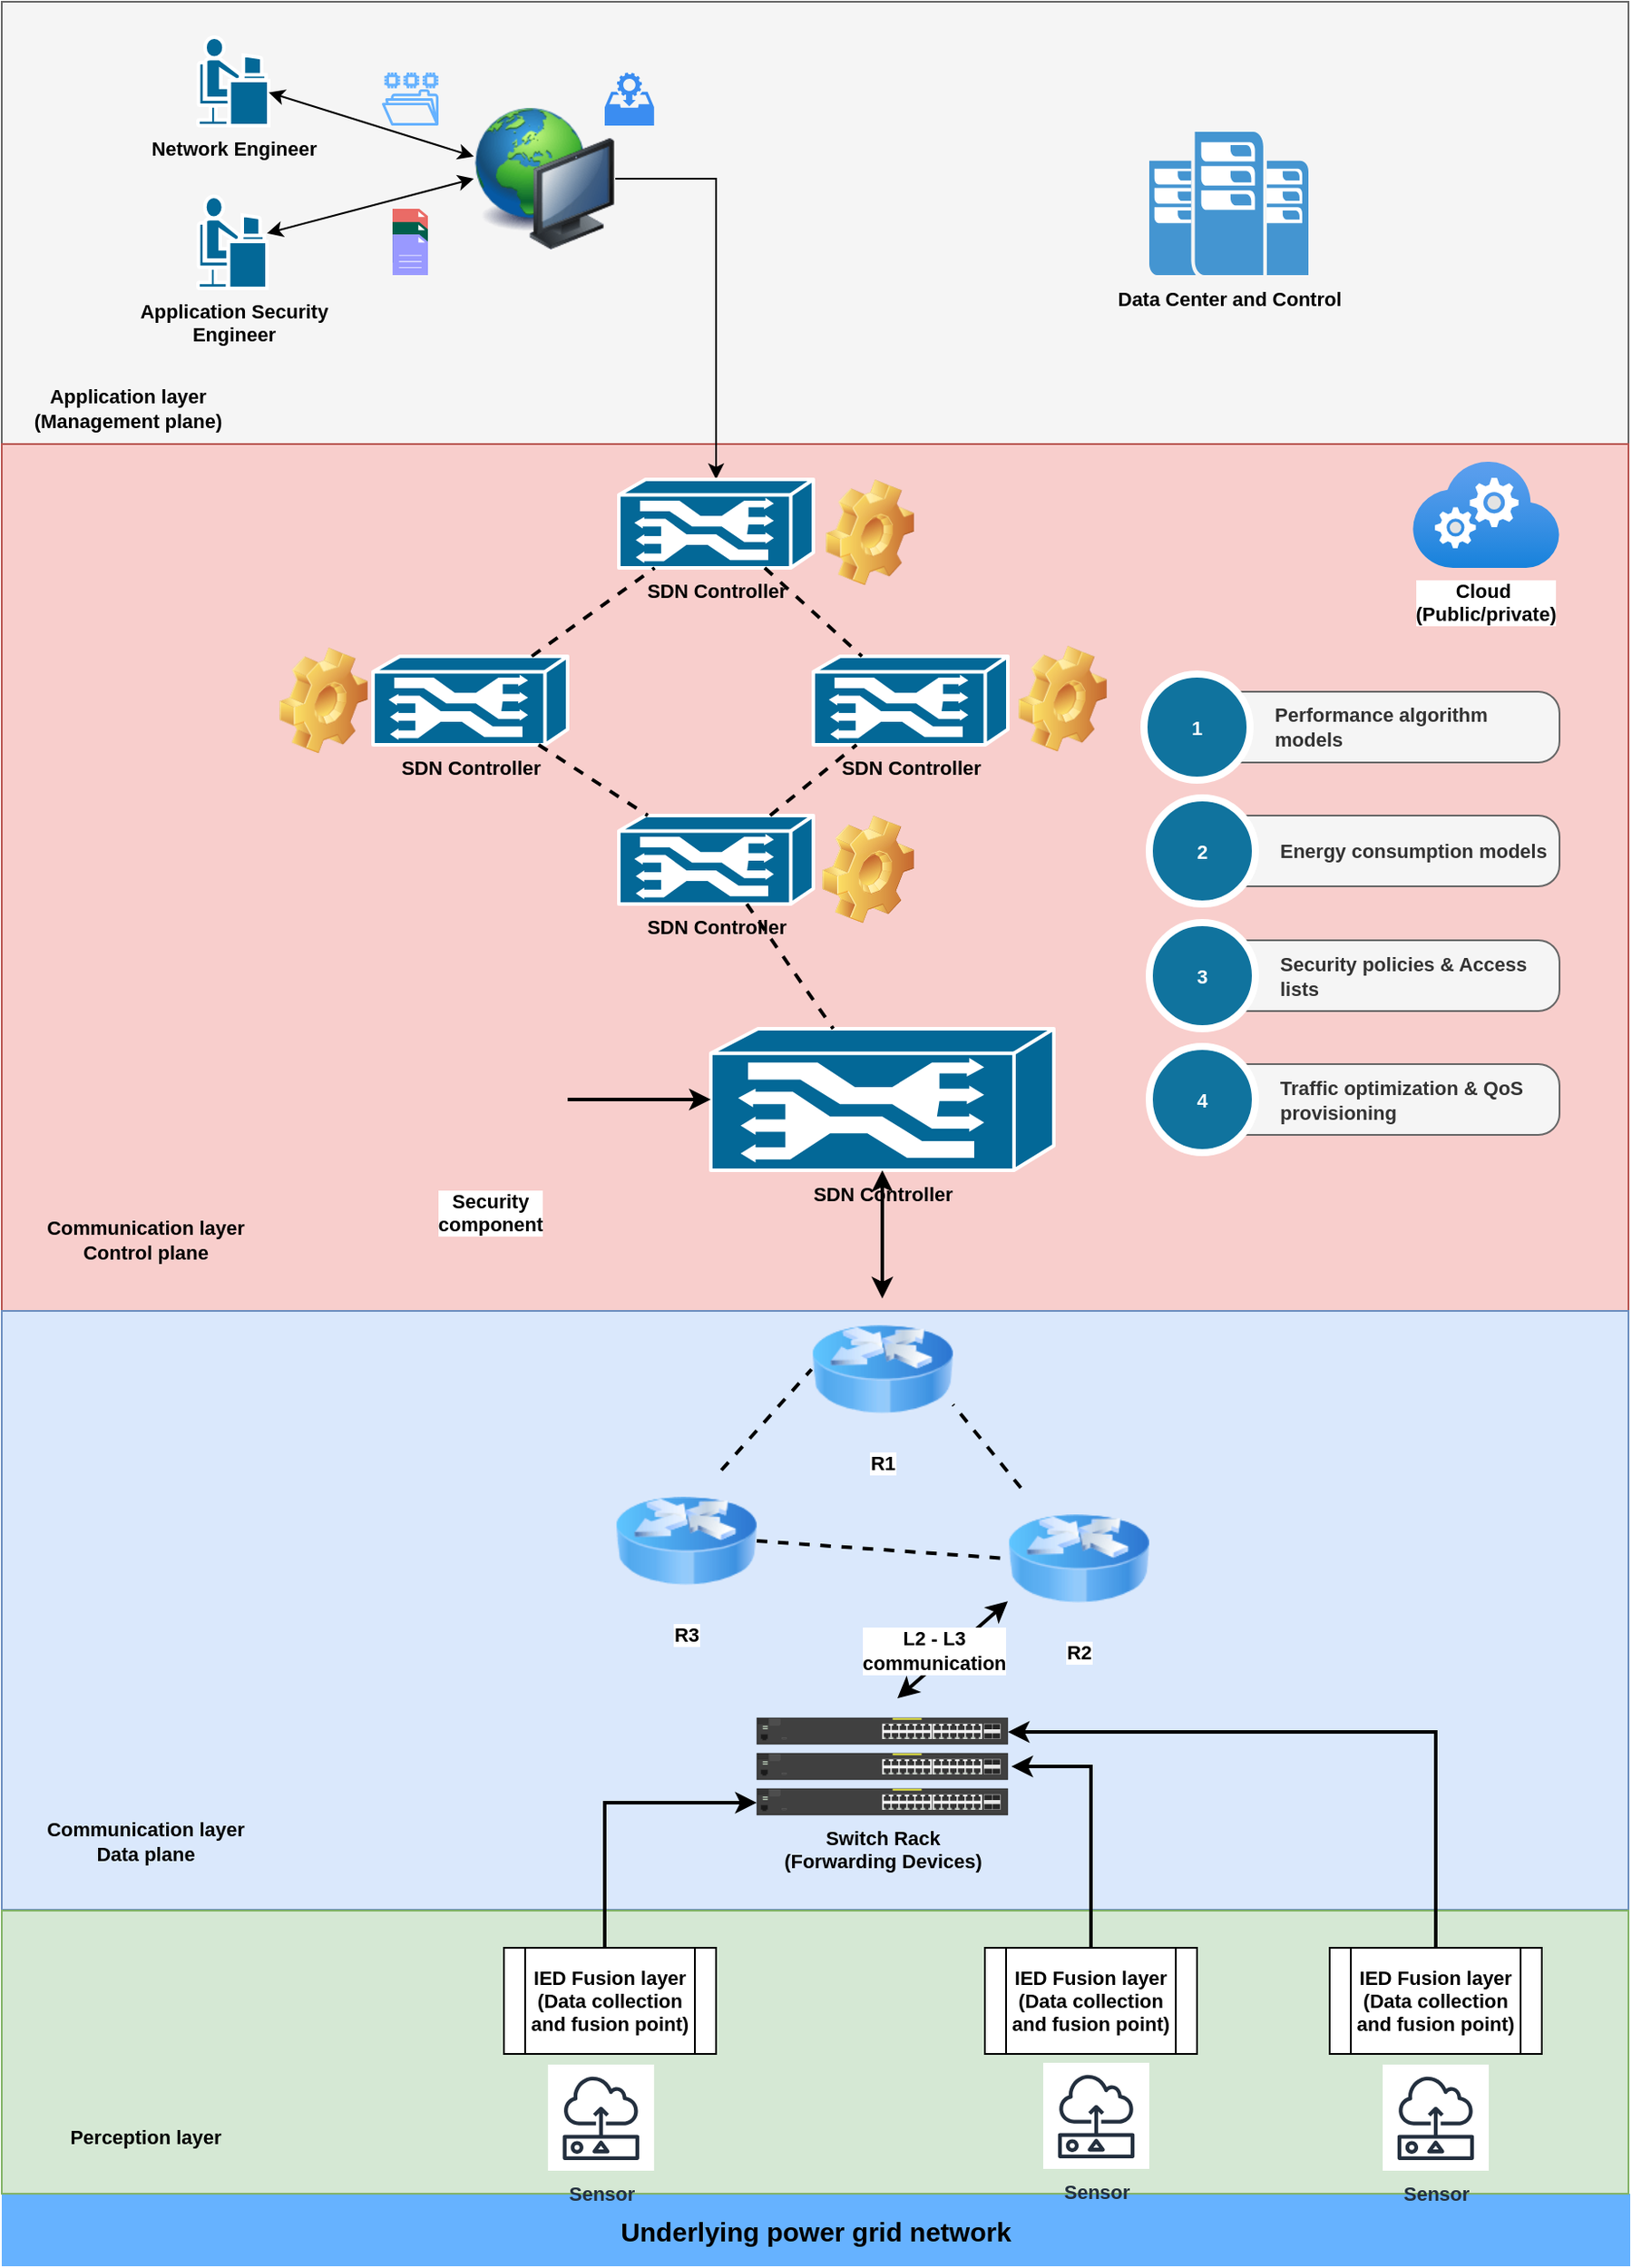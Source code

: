 <mxfile version="20.1.1" type="github">
  <diagram id="6t7eUEGGgur25yPPoFsE" name="Page-1">
    <mxGraphModel dx="1374" dy="1589" grid="1" gridSize="10" guides="1" tooltips="1" connect="1" arrows="1" fold="1" page="1" pageScale="1" pageWidth="1169" pageHeight="827" math="0" shadow="0">
      <root>
        <mxCell id="0" />
        <mxCell id="1" parent="0" />
        <mxCell id="QmXcPvACowvX1DXjFAPn-130" value="Underlying power grid network" style="rounded=0;whiteSpace=wrap;html=1;fillColor=#66B2FF;fontStyle=1;fontSize=15;strokeColor=none;" parent="1" vertex="1">
          <mxGeometry x="99" y="839" width="921" height="41" as="geometry" />
        </mxCell>
        <mxCell id="QmXcPvACowvX1DXjFAPn-82" value="" style="rounded=0;whiteSpace=wrap;html=1;fillColor=#f5f5f5;strokeColor=#666666;fontColor=#333333;fontStyle=1;fontSize=11;" parent="1" vertex="1">
          <mxGeometry x="99" y="-400" width="920" height="250" as="geometry" />
        </mxCell>
        <mxCell id="QmXcPvACowvX1DXjFAPn-58" value="" style="rounded=0;whiteSpace=wrap;html=1;fillColor=#f8cecc;strokeColor=#b85450;fontStyle=1;fontSize=11;" parent="1" vertex="1">
          <mxGeometry x="99" y="-150" width="920" height="490" as="geometry" />
        </mxCell>
        <mxCell id="QmXcPvACowvX1DXjFAPn-55" value="" style="rounded=0;whiteSpace=wrap;html=1;fillColor=#dae8fc;strokeColor=#6c8ebf;fontStyle=1;fontSize=11;" parent="1" vertex="1">
          <mxGeometry x="99" y="340" width="920" height="338.5" as="geometry" />
        </mxCell>
        <mxCell id="QmXcPvACowvX1DXjFAPn-54" value="" style="rounded=0;whiteSpace=wrap;html=1;fillColor=#d5e8d4;strokeColor=#82b366;fontStyle=1;fontSize=11;" parent="1" vertex="1">
          <mxGeometry x="99" y="679" width="920" height="160" as="geometry" />
        </mxCell>
        <mxCell id="QmXcPvACowvX1DXjFAPn-4" value="Sensor" style="sketch=0;outlineConnect=0;fontColor=#232F3E;gradientColor=none;strokeColor=#232F3E;fillColor=#ffffff;dashed=0;verticalLabelPosition=bottom;verticalAlign=top;align=center;html=1;fontSize=11;fontStyle=1;aspect=fixed;shape=mxgraph.aws4.resourceIcon;resIcon=mxgraph.aws4.sensor;" parent="1" vertex="1">
          <mxGeometry x="407.9" y="766" width="60" height="60" as="geometry" />
        </mxCell>
        <mxCell id="QmXcPvACowvX1DXjFAPn-5" value="Sensor" style="sketch=0;outlineConnect=0;fontColor=#232F3E;gradientColor=none;strokeColor=#232F3E;fillColor=#ffffff;dashed=0;verticalLabelPosition=bottom;verticalAlign=top;align=center;html=1;fontSize=11;fontStyle=1;aspect=fixed;shape=mxgraph.aws4.resourceIcon;resIcon=mxgraph.aws4.sensor;" parent="1" vertex="1">
          <mxGeometry x="880" y="766" width="60" height="60" as="geometry" />
        </mxCell>
        <mxCell id="QmXcPvACowvX1DXjFAPn-6" value="Sensor" style="sketch=0;outlineConnect=0;fontColor=#232F3E;gradientColor=none;strokeColor=#232F3E;fillColor=#ffffff;dashed=0;verticalLabelPosition=bottom;verticalAlign=top;align=center;html=1;fontSize=11;fontStyle=1;aspect=fixed;shape=mxgraph.aws4.resourceIcon;resIcon=mxgraph.aws4.sensor;" parent="1" vertex="1">
          <mxGeometry x="688" y="765" width="60" height="60" as="geometry" />
        </mxCell>
        <mxCell id="QmXcPvACowvX1DXjFAPn-34" style="edgeStyle=orthogonalEdgeStyle;rounded=0;orthogonalLoop=1;jettySize=auto;html=1;strokeWidth=2;fontStyle=1;fontSize=11;" parent="1" source="QmXcPvACowvX1DXjFAPn-20" target="QmXcPvACowvX1DXjFAPn-30" edge="1">
          <mxGeometry relative="1" as="geometry">
            <Array as="points">
              <mxPoint x="440" y="618" />
            </Array>
          </mxGeometry>
        </mxCell>
        <mxCell id="QmXcPvACowvX1DXjFAPn-20" value="IED Fusion layer&lt;br style=&quot;font-size: 11px;&quot;&gt;(Data collection and fusion point)" style="shape=process;whiteSpace=wrap;html=1;backgroundOutline=1;fontStyle=1;fontSize=11;" parent="1" vertex="1">
          <mxGeometry x="383" y="700.0" width="120" height="60" as="geometry" />
        </mxCell>
        <mxCell id="QmXcPvACowvX1DXjFAPn-35" style="edgeStyle=orthogonalEdgeStyle;rounded=0;orthogonalLoop=1;jettySize=auto;html=1;strokeWidth=2;entryX=1.014;entryY=0.5;entryDx=0;entryDy=0;entryPerimeter=0;fontStyle=1;fontSize=11;" parent="1" source="QmXcPvACowvX1DXjFAPn-21" target="QmXcPvACowvX1DXjFAPn-31" edge="1">
          <mxGeometry relative="1" as="geometry">
            <Array as="points">
              <mxPoint x="715" y="598" />
            </Array>
          </mxGeometry>
        </mxCell>
        <mxCell id="QmXcPvACowvX1DXjFAPn-21" value="IED Fusion layer&lt;br style=&quot;font-size: 11px;&quot;&gt;(Data collection and fusion point)" style="shape=process;whiteSpace=wrap;html=1;backgroundOutline=1;fontStyle=1;fontSize=11;" parent="1" vertex="1">
          <mxGeometry x="655" y="700.0" width="120" height="60" as="geometry" />
        </mxCell>
        <mxCell id="QmXcPvACowvX1DXjFAPn-36" style="edgeStyle=orthogonalEdgeStyle;rounded=0;orthogonalLoop=1;jettySize=auto;html=1;strokeWidth=2;fontStyle=1;fontSize=11;" parent="1" source="QmXcPvACowvX1DXjFAPn-23" target="QmXcPvACowvX1DXjFAPn-32" edge="1">
          <mxGeometry relative="1" as="geometry">
            <Array as="points">
              <mxPoint x="910" y="578" />
            </Array>
          </mxGeometry>
        </mxCell>
        <mxCell id="QmXcPvACowvX1DXjFAPn-23" value="IED Fusion layer&lt;br style=&quot;font-size: 11px;&quot;&gt;(Data collection and fusion point)" style="shape=process;whiteSpace=wrap;html=1;backgroundOutline=1;fontStyle=1;fontSize=11;" parent="1" vertex="1">
          <mxGeometry x="850" y="700.0" width="120" height="60" as="geometry" />
        </mxCell>
        <mxCell id="QmXcPvACowvX1DXjFAPn-30" value="Switch Rack&lt;br style=&quot;font-size: 11px;&quot;&gt;(Forwarding Devices)" style="html=1;verticalLabelPosition=bottom;verticalAlign=top;outlineConnect=0;shadow=0;dashed=0;shape=mxgraph.rack.hpe_aruba.switches.j9773a_2530_24g_poeplus_switch;fontStyle=1;fontSize=11;" parent="1" vertex="1">
          <mxGeometry x="526" y="610" width="142" height="15" as="geometry" />
        </mxCell>
        <mxCell id="QmXcPvACowvX1DXjFAPn-31" value="" style="html=1;verticalLabelPosition=bottom;verticalAlign=top;outlineConnect=0;shadow=0;dashed=0;shape=mxgraph.rack.hpe_aruba.switches.j9773a_2530_24g_poeplus_switch;fontStyle=1;fontSize=11;" parent="1" vertex="1">
          <mxGeometry x="526" y="590" width="142" height="15" as="geometry" />
        </mxCell>
        <mxCell id="QmXcPvACowvX1DXjFAPn-32" value="" style="html=1;verticalLabelPosition=bottom;verticalAlign=top;outlineConnect=0;shadow=0;dashed=0;shape=mxgraph.rack.hpe_aruba.switches.j9773a_2530_24g_poeplus_switch;fontStyle=1;fontSize=11;" parent="1" vertex="1">
          <mxGeometry x="526" y="570" width="142" height="15" as="geometry" />
        </mxCell>
        <mxCell id="QmXcPvACowvX1DXjFAPn-37" value="R2" style="image;html=1;image=img/lib/clip_art/networking/Router_Icon_128x128.png;fontStyle=1;fontSize=11;" parent="1" vertex="1">
          <mxGeometry x="668" y="440" width="80" height="80" as="geometry" />
        </mxCell>
        <mxCell id="QmXcPvACowvX1DXjFAPn-38" value="R3" style="image;html=1;image=img/lib/clip_art/networking/Router_Icon_128x128.png;fontStyle=1;fontSize=11;" parent="1" vertex="1">
          <mxGeometry x="446" y="430" width="80" height="80" as="geometry" />
        </mxCell>
        <mxCell id="QmXcPvACowvX1DXjFAPn-39" value="R1" style="image;html=1;image=img/lib/clip_art/networking/Router_Icon_128x128.png;fontStyle=1;fontSize=11;" parent="1" vertex="1">
          <mxGeometry x="557" y="333" width="80" height="80" as="geometry" />
        </mxCell>
        <mxCell id="QmXcPvACowvX1DXjFAPn-42" value="" style="endArrow=none;dashed=1;html=1;rounded=0;strokeWidth=2;entryX=0;entryY=0.5;entryDx=0;entryDy=0;exitX=0.75;exitY=0;exitDx=0;exitDy=0;fontStyle=1;fontSize=11;" parent="1" source="QmXcPvACowvX1DXjFAPn-38" target="QmXcPvACowvX1DXjFAPn-39" edge="1">
          <mxGeometry width="50" height="50" relative="1" as="geometry">
            <mxPoint x="480" y="461" as="sourcePoint" />
            <mxPoint x="560" y="390" as="targetPoint" />
          </mxGeometry>
        </mxCell>
        <mxCell id="QmXcPvACowvX1DXjFAPn-43" value="" style="endArrow=none;dashed=1;html=1;rounded=0;strokeWidth=2;entryX=1;entryY=0.75;entryDx=0;entryDy=0;fontStyle=1;fontSize=11;" parent="1" source="QmXcPvACowvX1DXjFAPn-37" target="QmXcPvACowvX1DXjFAPn-39" edge="1">
          <mxGeometry width="50" height="50" relative="1" as="geometry">
            <mxPoint x="490" y="471" as="sourcePoint" />
            <mxPoint x="585" y="395.704" as="targetPoint" />
          </mxGeometry>
        </mxCell>
        <mxCell id="QmXcPvACowvX1DXjFAPn-44" value="" style="endArrow=none;dashed=1;html=1;rounded=0;strokeWidth=2;exitX=1;exitY=0.5;exitDx=0;exitDy=0;entryX=0;entryY=0.5;entryDx=0;entryDy=0;fontStyle=1;fontSize=11;" parent="1" source="QmXcPvACowvX1DXjFAPn-38" target="QmXcPvACowvX1DXjFAPn-37" edge="1">
          <mxGeometry width="50" height="50" relative="1" as="geometry">
            <mxPoint x="500" y="481" as="sourcePoint" />
            <mxPoint x="670" y="490" as="targetPoint" />
          </mxGeometry>
        </mxCell>
        <mxCell id="QmXcPvACowvX1DXjFAPn-45" value="" style="endArrow=classic;startArrow=classic;html=1;rounded=0;strokeWidth=2;fontStyle=1;fontSize=11;" parent="1" edge="1">
          <mxGeometry width="50" height="50" relative="1" as="geometry">
            <mxPoint x="605.538" y="559" as="sourcePoint" />
            <mxPoint x="668" y="504.135" as="targetPoint" />
          </mxGeometry>
        </mxCell>
        <mxCell id="QmXcPvACowvX1DXjFAPn-46" value="L2 - L3 &lt;br style=&quot;font-size: 11px;&quot;&gt;communication" style="edgeLabel;html=1;align=center;verticalAlign=middle;resizable=0;points=[];fontStyle=1;fontSize=11;" parent="QmXcPvACowvX1DXjFAPn-45" vertex="1" connectable="0">
          <mxGeometry x="-0.387" y="-1" relative="1" as="geometry">
            <mxPoint y="-11" as="offset" />
          </mxGeometry>
        </mxCell>
        <mxCell id="QmXcPvACowvX1DXjFAPn-47" value="SDN Controller" style="shape=mxgraph.cisco.misc.service_control;html=1;pointerEvents=1;dashed=0;fillColor=#036897;strokeColor=#ffffff;strokeWidth=2;verticalLabelPosition=bottom;verticalAlign=top;align=center;outlineConnect=0;fontStyle=1;fontSize=11;" parent="1" vertex="1">
          <mxGeometry x="500" y="180.5" width="194" height="80" as="geometry" />
        </mxCell>
        <mxCell id="QmXcPvACowvX1DXjFAPn-49" value="" style="edgeStyle=orthogonalEdgeStyle;rounded=0;orthogonalLoop=1;jettySize=auto;html=1;strokeWidth=2;fontStyle=1;fontSize=11;" parent="1" source="QmXcPvACowvX1DXjFAPn-48" target="QmXcPvACowvX1DXjFAPn-47" edge="1">
          <mxGeometry relative="1" as="geometry" />
        </mxCell>
        <mxCell id="QmXcPvACowvX1DXjFAPn-48" value="Security&lt;br style=&quot;font-size: 11px;&quot;&gt;component" style="shape=image;html=1;verticalAlign=top;verticalLabelPosition=bottom;labelBackgroundColor=#ffffff;imageAspect=0;aspect=fixed;image=https://cdn2.iconfinder.com/data/icons/nasty/60/police_riot_control-128.png;fontStyle=1;fontSize=11;" parent="1" vertex="1">
          <mxGeometry x="330" y="176" width="89" height="89" as="geometry" />
        </mxCell>
        <mxCell id="QmXcPvACowvX1DXjFAPn-50" value="" style="endArrow=classic;startArrow=classic;html=1;rounded=0;strokeWidth=2;entryX=0.5;entryY=1;entryDx=0;entryDy=0;entryPerimeter=0;exitX=0.5;exitY=0;exitDx=0;exitDy=0;fontStyle=1;fontSize=11;" parent="1" source="QmXcPvACowvX1DXjFAPn-39" target="QmXcPvACowvX1DXjFAPn-47" edge="1">
          <mxGeometry width="50" height="50" relative="1" as="geometry">
            <mxPoint x="570" y="340" as="sourcePoint" />
            <mxPoint x="620" y="290" as="targetPoint" />
          </mxGeometry>
        </mxCell>
        <mxCell id="QmXcPvACowvX1DXjFAPn-94" value="" style="edgeStyle=orthogonalEdgeStyle;rounded=0;orthogonalLoop=1;jettySize=auto;html=1;strokeWidth=1;fontStyle=1;fontSize=11;" parent="1" source="QmXcPvACowvX1DXjFAPn-51" target="QmXcPvACowvX1DXjFAPn-63" edge="1">
          <mxGeometry relative="1" as="geometry" />
        </mxCell>
        <mxCell id="QmXcPvACowvX1DXjFAPn-51" value="" style="image;html=1;image=img/lib/clip_art/computers/Network_128x128.png;fontStyle=1;fontSize=11;" parent="1" vertex="1">
          <mxGeometry x="366" y="-340" width="80" height="80" as="geometry" />
        </mxCell>
        <mxCell id="QmXcPvACowvX1DXjFAPn-56" value="Perception layer" style="text;html=1;align=center;verticalAlign=middle;resizable=0;points=[];autosize=1;strokeColor=none;fillColor=none;fontStyle=1;fontSize=11;" parent="1" vertex="1">
          <mxGeometry x="125" y="792" width="110" height="30" as="geometry" />
        </mxCell>
        <mxCell id="QmXcPvACowvX1DXjFAPn-57" value="Communication layer&lt;br style=&quot;font-size: 11px;&quot;&gt;Data plane" style="text;html=1;align=center;verticalAlign=middle;resizable=0;points=[];autosize=1;strokeColor=none;fillColor=none;fontStyle=1;fontSize=11;" parent="1" vertex="1">
          <mxGeometry x="110" y="620" width="140" height="40" as="geometry" />
        </mxCell>
        <mxCell id="QmXcPvACowvX1DXjFAPn-59" value="Communication layer&lt;br style=&quot;font-size: 11px;&quot;&gt;Control plane" style="text;html=1;align=center;verticalAlign=middle;resizable=0;points=[];autosize=1;strokeColor=none;fillColor=none;fontStyle=1;fontSize=11;" parent="1" vertex="1">
          <mxGeometry x="110" y="280" width="140" height="40" as="geometry" />
        </mxCell>
        <mxCell id="QmXcPvACowvX1DXjFAPn-60" value="SDN Controller" style="shape=mxgraph.cisco.misc.service_control;html=1;pointerEvents=1;dashed=0;fillColor=#036897;strokeColor=#ffffff;strokeWidth=2;verticalLabelPosition=bottom;verticalAlign=top;align=center;outlineConnect=0;fontStyle=1;fontSize=11;" parent="1" vertex="1">
          <mxGeometry x="309" y="-30" width="110" height="50" as="geometry" />
        </mxCell>
        <mxCell id="QmXcPvACowvX1DXjFAPn-61" value="SDN Controller" style="shape=mxgraph.cisco.misc.service_control;html=1;pointerEvents=1;dashed=0;fillColor=#036897;strokeColor=#ffffff;strokeWidth=2;verticalLabelPosition=bottom;verticalAlign=top;align=center;outlineConnect=0;fontStyle=1;fontSize=11;" parent="1" vertex="1">
          <mxGeometry x="448" y="60" width="110" height="50" as="geometry" />
        </mxCell>
        <mxCell id="QmXcPvACowvX1DXjFAPn-62" value="SDN Controller" style="shape=mxgraph.cisco.misc.service_control;html=1;pointerEvents=1;dashed=0;fillColor=#036897;strokeColor=#ffffff;strokeWidth=2;verticalLabelPosition=bottom;verticalAlign=top;align=center;outlineConnect=0;fontStyle=1;fontSize=11;" parent="1" vertex="1">
          <mxGeometry x="558" y="-30" width="110" height="50" as="geometry" />
        </mxCell>
        <mxCell id="QmXcPvACowvX1DXjFAPn-63" value="SDN Controller" style="shape=mxgraph.cisco.misc.service_control;html=1;pointerEvents=1;dashed=0;fillColor=#036897;strokeColor=#ffffff;strokeWidth=2;verticalLabelPosition=bottom;verticalAlign=top;align=center;outlineConnect=0;fontStyle=1;fontSize=11;" parent="1" vertex="1">
          <mxGeometry x="448" y="-130" width="110" height="50" as="geometry" />
        </mxCell>
        <mxCell id="QmXcPvACowvX1DXjFAPn-65" value="" style="endArrow=none;dashed=1;html=1;rounded=0;strokeWidth=2;fontStyle=1;fontSize=11;" parent="1" source="QmXcPvACowvX1DXjFAPn-63" target="QmXcPvACowvX1DXjFAPn-62" edge="1">
          <mxGeometry width="50" height="50" relative="1" as="geometry">
            <mxPoint x="490" y="10" as="sourcePoint" />
            <mxPoint x="540" y="-40" as="targetPoint" />
          </mxGeometry>
        </mxCell>
        <mxCell id="QmXcPvACowvX1DXjFAPn-66" value="" style="endArrow=none;dashed=1;html=1;rounded=0;strokeWidth=2;fontStyle=1;fontSize=11;" parent="1" source="QmXcPvACowvX1DXjFAPn-61" target="QmXcPvACowvX1DXjFAPn-62" edge="1">
          <mxGeometry width="50" height="50" relative="1" as="geometry">
            <mxPoint x="490" y="10" as="sourcePoint" />
            <mxPoint x="540" y="-40" as="targetPoint" />
          </mxGeometry>
        </mxCell>
        <mxCell id="QmXcPvACowvX1DXjFAPn-67" value="" style="endArrow=none;dashed=1;html=1;rounded=0;strokeWidth=2;fontStyle=1;fontSize=11;" parent="1" source="QmXcPvACowvX1DXjFAPn-60" target="QmXcPvACowvX1DXjFAPn-61" edge="1">
          <mxGeometry width="50" height="50" relative="1" as="geometry">
            <mxPoint x="490" y="10" as="sourcePoint" />
            <mxPoint x="540" y="-40" as="targetPoint" />
          </mxGeometry>
        </mxCell>
        <mxCell id="QmXcPvACowvX1DXjFAPn-68" value="" style="endArrow=none;dashed=1;html=1;rounded=0;strokeWidth=2;fontStyle=1;fontSize=11;" parent="1" source="QmXcPvACowvX1DXjFAPn-60" target="QmXcPvACowvX1DXjFAPn-63" edge="1">
          <mxGeometry width="50" height="50" relative="1" as="geometry">
            <mxPoint x="490" y="10" as="sourcePoint" />
            <mxPoint x="540" y="-40" as="targetPoint" />
          </mxGeometry>
        </mxCell>
        <mxCell id="QmXcPvACowvX1DXjFAPn-69" value="" style="endArrow=none;dashed=1;html=1;rounded=0;strokeWidth=2;fontStyle=1;fontSize=11;" parent="1" source="QmXcPvACowvX1DXjFAPn-61" target="QmXcPvACowvX1DXjFAPn-47" edge="1">
          <mxGeometry width="50" height="50" relative="1" as="geometry">
            <mxPoint x="490" y="10" as="sourcePoint" />
            <mxPoint x="540" y="-40" as="targetPoint" />
          </mxGeometry>
        </mxCell>
        <mxCell id="QmXcPvACowvX1DXjFAPn-74" value="Performance algorithm models" style="shape=rect;rounded=1;whiteSpace=wrap;html=1;shadow=0;strokeColor=#666666;fillColor=#f5f5f5;arcSize=30;fontSize=11;spacingLeft=42;fontStyle=1;fontColor=#333333;align=left;" parent="1" vertex="1">
          <mxGeometry x="775" y="-10" width="205" height="40" as="geometry" />
        </mxCell>
        <mxCell id="QmXcPvACowvX1DXjFAPn-75" value="1" style="shape=ellipse;perimeter=ellipsePerimeter;fontSize=11;fontStyle=1;shadow=0;strokeColor=#ffffff;fillColor=#10739E;strokeWidth=4;fontColor=#ffffff;align=center;" parent="1" vertex="1">
          <mxGeometry x="745" y="-20" width="60" height="60" as="geometry" />
        </mxCell>
        <mxCell id="QmXcPvACowvX1DXjFAPn-76" value="Energy consumption models" style="shape=rect;rounded=1;whiteSpace=wrap;html=1;shadow=0;strokeColor=#666666;fillColor=#f5f5f5;arcSize=30;fontSize=11;spacingLeft=42;fontStyle=1;fontColor=#333333;align=left;" parent="1" vertex="1">
          <mxGeometry x="778" y="60" width="202" height="40" as="geometry" />
        </mxCell>
        <mxCell id="QmXcPvACowvX1DXjFAPn-77" value="2" style="shape=ellipse;perimeter=ellipsePerimeter;fontSize=11;fontStyle=1;shadow=0;strokeColor=#ffffff;fillColor=#10739E;strokeWidth=4;fontColor=#ffffff;align=center;" parent="1" vertex="1">
          <mxGeometry x="748" y="50" width="60" height="60" as="geometry" />
        </mxCell>
        <mxCell id="QmXcPvACowvX1DXjFAPn-78" value="Security policies &amp;amp; Access lists" style="shape=rect;rounded=1;whiteSpace=wrap;html=1;shadow=0;strokeColor=#666666;fillColor=#f5f5f5;arcSize=30;fontSize=11;spacingLeft=42;fontStyle=1;fontColor=#333333;align=left;" parent="1" vertex="1">
          <mxGeometry x="778" y="130.5" width="202" height="40" as="geometry" />
        </mxCell>
        <mxCell id="QmXcPvACowvX1DXjFAPn-79" value="3" style="shape=ellipse;perimeter=ellipsePerimeter;fontSize=11;fontStyle=1;shadow=0;strokeColor=#ffffff;fillColor=#10739E;strokeWidth=4;fontColor=#ffffff;align=center;" parent="1" vertex="1">
          <mxGeometry x="748" y="120.5" width="60" height="60" as="geometry" />
        </mxCell>
        <mxCell id="QmXcPvACowvX1DXjFAPn-80" value="Traffic optimization &amp;amp; QoS provisioning" style="shape=rect;rounded=1;whiteSpace=wrap;html=1;shadow=0;strokeColor=#666666;fillColor=#f5f5f5;arcSize=30;fontSize=11;spacingLeft=42;fontStyle=1;fontColor=#333333;align=left;" parent="1" vertex="1">
          <mxGeometry x="778" y="200.5" width="202" height="40" as="geometry" />
        </mxCell>
        <mxCell id="QmXcPvACowvX1DXjFAPn-81" value="4" style="shape=ellipse;perimeter=ellipsePerimeter;fontSize=11;fontStyle=1;shadow=0;strokeColor=#ffffff;fillColor=#10739E;strokeWidth=4;fontColor=#ffffff;align=center;" parent="1" vertex="1">
          <mxGeometry x="748" y="190.5" width="60" height="60" as="geometry" />
        </mxCell>
        <mxCell id="QmXcPvACowvX1DXjFAPn-91" value="Application layer&lt;br style=&quot;font-size: 11px;&quot;&gt;(Management plane)" style="text;html=1;align=center;verticalAlign=middle;resizable=0;points=[];autosize=1;strokeColor=none;fillColor=none;fontStyle=1;fontSize=11;" parent="1" vertex="1">
          <mxGeometry x="105" y="-190" width="130" height="40" as="geometry" />
        </mxCell>
        <mxCell id="QmXcPvACowvX1DXjFAPn-92" value="Network Engineer&lt;br style=&quot;font-size: 11px;&quot;&gt;" style="shape=mxgraph.cisco.people.androgenous_person;html=1;pointerEvents=1;dashed=0;fillColor=#036897;strokeColor=#ffffff;strokeWidth=2;verticalLabelPosition=bottom;verticalAlign=top;align=center;outlineConnect=0;fontStyle=1;fontSize=11;" parent="1" vertex="1">
          <mxGeometry x="210" y="-380" width="40" height="50" as="geometry" />
        </mxCell>
        <mxCell id="QmXcPvACowvX1DXjFAPn-93" value="Application Security&lt;br style=&quot;font-size: 11px;&quot;&gt;Engineer" style="shape=mxgraph.cisco.people.androgenous_person;html=1;pointerEvents=1;dashed=0;fillColor=#036897;strokeColor=#ffffff;strokeWidth=2;verticalLabelPosition=bottom;verticalAlign=top;align=center;outlineConnect=0;fontStyle=1;fontSize=11;" parent="1" vertex="1">
          <mxGeometry x="210" y="-290" width="39" height="52" as="geometry" />
        </mxCell>
        <mxCell id="QmXcPvACowvX1DXjFAPn-96" value="" style="endArrow=classic;startArrow=classic;html=1;rounded=0;strokeWidth=1;fontStyle=1;fontSize=11;" parent="1" source="QmXcPvACowvX1DXjFAPn-92" target="QmXcPvACowvX1DXjFAPn-51" edge="1">
          <mxGeometry width="50" height="50" relative="1" as="geometry">
            <mxPoint x="490" y="-60" as="sourcePoint" />
            <mxPoint x="540" y="-110" as="targetPoint" />
          </mxGeometry>
        </mxCell>
        <mxCell id="QmXcPvACowvX1DXjFAPn-97" value="" style="endArrow=classic;startArrow=classic;html=1;rounded=0;strokeWidth=1;entryX=0;entryY=0.5;entryDx=0;entryDy=0;fontStyle=1;fontSize=11;" parent="1" source="QmXcPvACowvX1DXjFAPn-93" target="QmXcPvACowvX1DXjFAPn-51" edge="1">
          <mxGeometry width="50" height="50" relative="1" as="geometry">
            <mxPoint x="490" y="-70" as="sourcePoint" />
            <mxPoint x="540" y="-120" as="targetPoint" />
          </mxGeometry>
        </mxCell>
        <mxCell id="QmXcPvACowvX1DXjFAPn-118" value="" style="shape=image;html=1;verticalLabelPosition=bottom;verticalAlign=top;imageAspect=0;image=img/clipart/Gear_128x128.png;fontStyle=1;fontSize=11;" parent="1" vertex="1">
          <mxGeometry x="256" y="-35" width="50" height="60" as="geometry" />
        </mxCell>
        <mxCell id="QmXcPvACowvX1DXjFAPn-119" value="" style="shape=image;html=1;verticalLabelPosition=bottom;verticalAlign=top;imageAspect=0;image=img/clipart/Gear_128x128.png;fontStyle=1;fontSize=11;" parent="1" vertex="1">
          <mxGeometry x="565" y="-130" width="50" height="60" as="geometry" />
        </mxCell>
        <mxCell id="QmXcPvACowvX1DXjFAPn-120" value="" style="shape=image;html=1;verticalLabelPosition=bottom;verticalAlign=top;imageAspect=0;image=img/clipart/Gear_128x128.png;fontStyle=1;fontSize=11;" parent="1" vertex="1">
          <mxGeometry x="674" y="-36" width="50" height="60" as="geometry" />
        </mxCell>
        <mxCell id="QmXcPvACowvX1DXjFAPn-121" value="" style="shape=image;html=1;verticalLabelPosition=bottom;verticalAlign=top;imageAspect=1;aspect=fixed;image=img/clipart/Gear_128x128.png;fontStyle=1;fontSize=11;" parent="1" vertex="1">
          <mxGeometry x="563" y="60" width="52" height="61" as="geometry" />
        </mxCell>
        <mxCell id="QmXcPvACowvX1DXjFAPn-123" value="" style="sketch=0;outlineConnect=0;fontColor=#232F3E;gradientColor=none;fillColor=#66B2FF;strokeColor=none;dashed=0;verticalLabelPosition=bottom;verticalAlign=top;align=center;html=1;fontSize=11;fontStyle=1;aspect=fixed;pointerEvents=1;shape=mxgraph.aws4.file_system;" parent="1" vertex="1">
          <mxGeometry x="313.97" y="-360" width="32.05" height="30" as="geometry" />
        </mxCell>
        <mxCell id="QmXcPvACowvX1DXjFAPn-124" value="" style="sketch=0;pointerEvents=1;shadow=0;dashed=0;html=1;strokeColor=none;fillColor=#EA6B66;labelPosition=center;verticalLabelPosition=bottom;verticalAlign=top;align=center;outlineConnect=0;shape=mxgraph.veeam2.file;fontStyle=1;fontSize=11;" parent="1" vertex="1">
          <mxGeometry x="320" y="-283" width="20" height="23" as="geometry" />
        </mxCell>
        <mxCell id="QmXcPvACowvX1DXjFAPn-125" value="" style="sketch=0;pointerEvents=1;shadow=0;dashed=0;html=1;strokeColor=none;fillColor=#005F4B;labelPosition=center;verticalLabelPosition=bottom;verticalAlign=top;align=center;outlineConnect=0;shape=mxgraph.veeam2.file;fontStyle=1;fontSize=11;" parent="1" vertex="1">
          <mxGeometry x="320" y="-275.5" width="20" height="23" as="geometry" />
        </mxCell>
        <mxCell id="QmXcPvACowvX1DXjFAPn-126" value="" style="sketch=0;pointerEvents=1;shadow=0;dashed=0;html=1;strokeColor=none;fillColor=#9999FF;labelPosition=center;verticalLabelPosition=bottom;verticalAlign=top;align=center;outlineConnect=0;shape=mxgraph.veeam2.file;fontStyle=1;fontSize=11;" parent="1" vertex="1">
          <mxGeometry x="320.05" y="-268.5" width="20" height="23" as="geometry" />
        </mxCell>
        <mxCell id="QmXcPvACowvX1DXjFAPn-128" value="Cloud&amp;nbsp;&lt;br style=&quot;font-size: 11px;&quot;&gt;(Public/private)" style="aspect=fixed;html=1;points=[];align=center;image;fontSize=11;image=img/lib/azure2/compute/Cloud_Services_Classic.svg;fillColor=#66B2FF;fontStyle=1" parent="1" vertex="1">
          <mxGeometry x="896.92" y="-140" width="83.08" height="60" as="geometry" />
        </mxCell>
        <mxCell id="QmXcPvACowvX1DXjFAPn-127" value="" style="sketch=0;html=1;aspect=fixed;strokeColor=none;shadow=0;align=center;verticalAlign=top;fillColor=#3B8DF1;shape=mxgraph.gcp2.data_access;fontStyle=1;fontSize=11;" parent="1" vertex="1">
          <mxGeometry x="440" y="-360" width="27.9" height="30" as="geometry" />
        </mxCell>
        <mxCell id="QmXcPvACowvX1DXjFAPn-129" value="Data Center and Control" style="pointerEvents=1;shadow=0;dashed=0;html=1;strokeColor=none;fillColor=#4495D1;labelPosition=center;verticalLabelPosition=bottom;verticalAlign=top;align=center;outlineConnect=0;shape=mxgraph.veeam.data_center;fontStyle=1;fontSize=11;" parent="1" vertex="1">
          <mxGeometry x="748" y="-326.5" width="90" height="81" as="geometry" />
        </mxCell>
      </root>
    </mxGraphModel>
  </diagram>
</mxfile>
